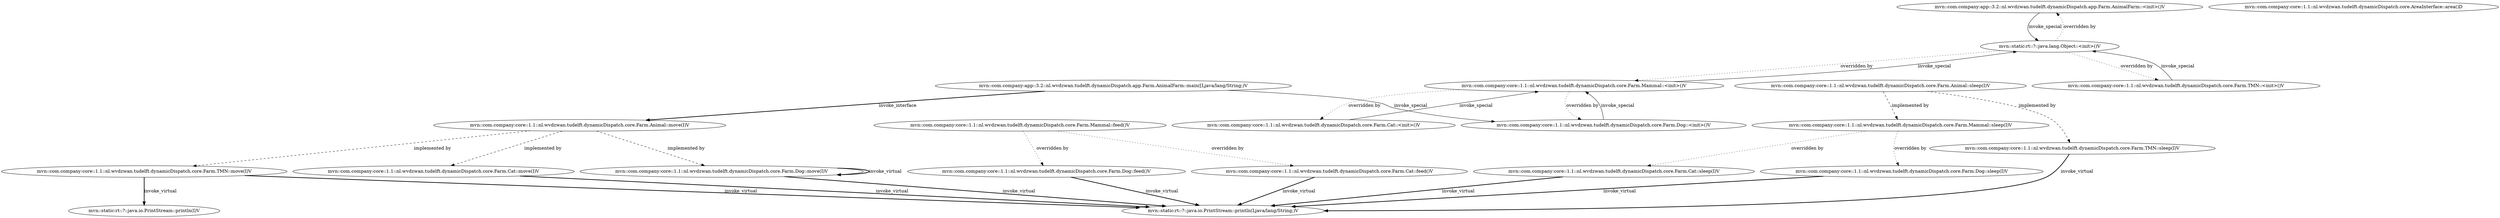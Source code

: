 strict digraph G {
  overlap=false;
  ranksep=1;
  "mvn::com.company:app::3.2::nl.wvdzwan.tudelft.dynamicDispatch.app.Farm.AnimalFarm::<init>()V" [ label="mvn::com.company:app::3.2::nl.wvdzwan.tudelft.dynamicDispatch.app.Farm.AnimalFarm::<init>()V" type="Implementation" ];
  "mvn::static:rt::?::java.lang.Object::<init>()V" [ label="mvn::static:rt::?::java.lang.Object::<init>()V" ];
  "mvn::com.company:app::3.2::nl.wvdzwan.tudelft.dynamicDispatch.app.Farm.AnimalFarm::main([Ljava/lang/String;)V" [ label="mvn::com.company:app::3.2::nl.wvdzwan.tudelft.dynamicDispatch.app.Farm.AnimalFarm::main([Ljava/lang/String;)V" type="Implementation" ];
  "mvn::static:rt::?::java.lang.Object::<init>()V" [ label="mvn::static:rt::?::java.lang.Object::<init>()V" ];
  "mvn::com.company:core::1.1::nl.wvdzwan.tudelft.dynamicDispatch.core.Farm.Dog::<init>()V" [ label="mvn::com.company:core::1.1::nl.wvdzwan.tudelft.dynamicDispatch.core.Farm.Dog::<init>()V" ];
  "mvn::com.company:core::1.1::nl.wvdzwan.tudelft.dynamicDispatch.core.Farm.Animal::move(I)V" [ label="mvn::com.company:core::1.1::nl.wvdzwan.tudelft.dynamicDispatch.core.Farm.Animal::move(I)V" ];
  "mvn::static:rt::?::java.lang.Object::<init>()V" -> "mvn::com.company:app::3.2::nl.wvdzwan.tudelft.dynamicDispatch.app.Farm.AnimalFarm::<init>()V" [ label="overridden by" style="dotted" ];
  "mvn::com.company:app::3.2::nl.wvdzwan.tudelft.dynamicDispatch.app.Farm.AnimalFarm::<init>()V" -> "mvn::static:rt::?::java.lang.Object::<init>()V" [ label="invoke_special" ];
  "mvn::com.company:app::3.2::nl.wvdzwan.tudelft.dynamicDispatch.app.Farm.AnimalFarm::main([Ljava/lang/String;)V" -> "mvn::com.company:core::1.1::nl.wvdzwan.tudelft.dynamicDispatch.core.Farm.Dog::<init>()V" [ label="invoke_special" ];
  "mvn::com.company:app::3.2::nl.wvdzwan.tudelft.dynamicDispatch.app.Farm.AnimalFarm::main([Ljava/lang/String;)V" -> "mvn::com.company:core::1.1::nl.wvdzwan.tudelft.dynamicDispatch.core.Farm.Animal::move(I)V" [ label="invoke_interface" style="bold" ];
  overlap=false;
  ranksep=1;
  "mvn::com.company:core::1.1::nl.wvdzwan.tudelft.dynamicDispatch.core.AreaInterface::area()D" [ label="mvn::com.company:core::1.1::nl.wvdzwan.tudelft.dynamicDispatch.core.AreaInterface::area()D" type="Interface" ];
  "mvn::com.company:core::1.1::nl.wvdzwan.tudelft.dynamicDispatch.core.Farm.Dog::<init>()V" [ label="mvn::com.company:core::1.1::nl.wvdzwan.tudelft.dynamicDispatch.core.Farm.Dog::<init>()V" type="Implementation" ];
  "mvn::com.company:core::1.1::nl.wvdzwan.tudelft.dynamicDispatch.core.Farm.Mammal::<init>()V" [ label="mvn::com.company:core::1.1::nl.wvdzwan.tudelft.dynamicDispatch.core.Farm.Mammal::<init>()V" type="Implementation" ];
  "mvn::com.company:core::1.1::nl.wvdzwan.tudelft.dynamicDispatch.core.Farm.Dog::feed()V" [ label="mvn::com.company:core::1.1::nl.wvdzwan.tudelft.dynamicDispatch.core.Farm.Dog::feed()V" type="Implementation" ];
  "mvn::com.company:core::1.1::nl.wvdzwan.tudelft.dynamicDispatch.core.Farm.Mammal::feed()V" [ label="mvn::com.company:core::1.1::nl.wvdzwan.tudelft.dynamicDispatch.core.Farm.Mammal::feed()V" type="Abstract" ];
  "mvn::com.company:core::1.1::nl.wvdzwan.tudelft.dynamicDispatch.core.Farm.Dog::move(I)V" [ label="mvn::com.company:core::1.1::nl.wvdzwan.tudelft.dynamicDispatch.core.Farm.Dog::move(I)V" type="Implementation" ];
  "mvn::com.company:core::1.1::nl.wvdzwan.tudelft.dynamicDispatch.core.Farm.Animal::move(I)V" [ label="mvn::com.company:core::1.1::nl.wvdzwan.tudelft.dynamicDispatch.core.Farm.Animal::move(I)V" type="Interface" ];
  "mvn::com.company:core::1.1::nl.wvdzwan.tudelft.dynamicDispatch.core.Farm.Dog::sleep(I)V" [ label="mvn::com.company:core::1.1::nl.wvdzwan.tudelft.dynamicDispatch.core.Farm.Dog::sleep(I)V" type="Implementation" ];
  "mvn::com.company:core::1.1::nl.wvdzwan.tudelft.dynamicDispatch.core.Farm.Mammal::sleep(I)V" [ label="mvn::com.company:core::1.1::nl.wvdzwan.tudelft.dynamicDispatch.core.Farm.Mammal::sleep(I)V" type="Abstract" ];
  "mvn::com.company:core::1.1::nl.wvdzwan.tudelft.dynamicDispatch.core.Farm.TMN::<init>()V" [ label="mvn::com.company:core::1.1::nl.wvdzwan.tudelft.dynamicDispatch.core.Farm.TMN::<init>()V" type="Implementation" ];
  "mvn::static:rt::?::java.lang.Object::<init>()V" [ label="mvn::static:rt::?::java.lang.Object::<init>()V" ];
  "mvn::com.company:core::1.1::nl.wvdzwan.tudelft.dynamicDispatch.core.Farm.TMN::move(I)V" [ label="mvn::com.company:core::1.1::nl.wvdzwan.tudelft.dynamicDispatch.core.Farm.TMN::move(I)V" type="Implementation" ];
  "mvn::com.company:core::1.1::nl.wvdzwan.tudelft.dynamicDispatch.core.Farm.TMN::sleep(I)V" [ label="mvn::com.company:core::1.1::nl.wvdzwan.tudelft.dynamicDispatch.core.Farm.TMN::sleep(I)V" type="Implementation" ];
  "mvn::com.company:core::1.1::nl.wvdzwan.tudelft.dynamicDispatch.core.Farm.Animal::sleep(I)V" [ label="mvn::com.company:core::1.1::nl.wvdzwan.tudelft.dynamicDispatch.core.Farm.Animal::sleep(I)V" type="Interface" ];
  "mvn::com.company:core::1.1::nl.wvdzwan.tudelft.dynamicDispatch.core.Farm.Cat::<init>()V" [ label="mvn::com.company:core::1.1::nl.wvdzwan.tudelft.dynamicDispatch.core.Farm.Cat::<init>()V" type="Implementation" ];
  "mvn::com.company:core::1.1::nl.wvdzwan.tudelft.dynamicDispatch.core.Farm.Cat::feed()V" [ label="mvn::com.company:core::1.1::nl.wvdzwan.tudelft.dynamicDispatch.core.Farm.Cat::feed()V" type="Implementation" ];
  "mvn::com.company:core::1.1::nl.wvdzwan.tudelft.dynamicDispatch.core.Farm.Cat::move(I)V" [ label="mvn::com.company:core::1.1::nl.wvdzwan.tudelft.dynamicDispatch.core.Farm.Cat::move(I)V" type="Implementation" ];
  "mvn::com.company:core::1.1::nl.wvdzwan.tudelft.dynamicDispatch.core.Farm.Cat::sleep(I)V" [ label="mvn::com.company:core::1.1::nl.wvdzwan.tudelft.dynamicDispatch.core.Farm.Cat::sleep(I)V" type="Implementation" ];
  "mvn::static:rt::?::java.io.PrintStream::println(Ljava/lang/String;)V" [ label="mvn::static:rt::?::java.io.PrintStream::println(Ljava/lang/String;)V" ];
  "mvn::static:rt::?::java.lang.Object::<init>()V" [ label="mvn::static:rt::?::java.lang.Object::<init>()V" ];
  "mvn::static:rt::?::java.io.PrintStream::println(I)V" [ label="mvn::static:rt::?::java.io.PrintStream::println(I)V" ];
  "mvn::com.company:core::1.1::nl.wvdzwan.tudelft.dynamicDispatch.core.Farm.Mammal::<init>()V" -> "mvn::com.company:core::1.1::nl.wvdzwan.tudelft.dynamicDispatch.core.Farm.Dog::<init>()V" [ label="overridden by" style="dotted" ];
  "mvn::com.company:core::1.1::nl.wvdzwan.tudelft.dynamicDispatch.core.Farm.Mammal::feed()V" -> "mvn::com.company:core::1.1::nl.wvdzwan.tudelft.dynamicDispatch.core.Farm.Dog::feed()V" [ label="overridden by" style="dotted" ];
  "mvn::com.company:core::1.1::nl.wvdzwan.tudelft.dynamicDispatch.core.Farm.Animal::move(I)V" -> "mvn::com.company:core::1.1::nl.wvdzwan.tudelft.dynamicDispatch.core.Farm.Dog::move(I)V" [ label="implemented by" style="dashed" ];
  "mvn::com.company:core::1.1::nl.wvdzwan.tudelft.dynamicDispatch.core.Farm.Mammal::sleep(I)V" -> "mvn::com.company:core::1.1::nl.wvdzwan.tudelft.dynamicDispatch.core.Farm.Dog::sleep(I)V" [ label="overridden by" style="dotted" ];
  "mvn::static:rt::?::java.lang.Object::<init>()V" -> "mvn::com.company:core::1.1::nl.wvdzwan.tudelft.dynamicDispatch.core.Farm.TMN::<init>()V" [ label="overridden by" style="dotted" ];
  "mvn::com.company:core::1.1::nl.wvdzwan.tudelft.dynamicDispatch.core.Farm.Animal::move(I)V" -> "mvn::com.company:core::1.1::nl.wvdzwan.tudelft.dynamicDispatch.core.Farm.TMN::move(I)V" [ label="implemented by" style="dashed" ];
  "mvn::com.company:core::1.1::nl.wvdzwan.tudelft.dynamicDispatch.core.Farm.Animal::sleep(I)V" -> "mvn::com.company:core::1.1::nl.wvdzwan.tudelft.dynamicDispatch.core.Farm.TMN::sleep(I)V" [ label="implemented by" style="dashed" ];
  "mvn::static:rt::?::java.lang.Object::<init>()V" -> "mvn::com.company:core::1.1::nl.wvdzwan.tudelft.dynamicDispatch.core.Farm.Mammal::<init>()V" [ label="overridden by" style="dotted" ];
  "mvn::com.company:core::1.1::nl.wvdzwan.tudelft.dynamicDispatch.core.Farm.Animal::sleep(I)V" -> "mvn::com.company:core::1.1::nl.wvdzwan.tudelft.dynamicDispatch.core.Farm.Mammal::sleep(I)V" [ label="implemented by" style="dashed" ];
  "mvn::com.company:core::1.1::nl.wvdzwan.tudelft.dynamicDispatch.core.Farm.Mammal::<init>()V" -> "mvn::com.company:core::1.1::nl.wvdzwan.tudelft.dynamicDispatch.core.Farm.Cat::<init>()V" [ label="overridden by" style="dotted" ];
  "mvn::com.company:core::1.1::nl.wvdzwan.tudelft.dynamicDispatch.core.Farm.Mammal::feed()V" -> "mvn::com.company:core::1.1::nl.wvdzwan.tudelft.dynamicDispatch.core.Farm.Cat::feed()V" [ label="overridden by" style="dotted" ];
  "mvn::com.company:core::1.1::nl.wvdzwan.tudelft.dynamicDispatch.core.Farm.Animal::move(I)V" -> "mvn::com.company:core::1.1::nl.wvdzwan.tudelft.dynamicDispatch.core.Farm.Cat::move(I)V" [ label="implemented by" style="dashed" ];
  "mvn::com.company:core::1.1::nl.wvdzwan.tudelft.dynamicDispatch.core.Farm.Mammal::sleep(I)V" -> "mvn::com.company:core::1.1::nl.wvdzwan.tudelft.dynamicDispatch.core.Farm.Cat::sleep(I)V" [ label="overridden by" style="dotted" ];
  "mvn::com.company:core::1.1::nl.wvdzwan.tudelft.dynamicDispatch.core.Farm.Cat::<init>()V" -> "mvn::com.company:core::1.1::nl.wvdzwan.tudelft.dynamicDispatch.core.Farm.Mammal::<init>()V" [ label="invoke_special" ];
  "mvn::com.company:core::1.1::nl.wvdzwan.tudelft.dynamicDispatch.core.Farm.Cat::feed()V" -> "mvn::static:rt::?::java.io.PrintStream::println(Ljava/lang/String;)V" [ label="invoke_virtual" style="bold" ];
  "mvn::com.company:core::1.1::nl.wvdzwan.tudelft.dynamicDispatch.core.Farm.Cat::move(I)V" -> "mvn::static:rt::?::java.io.PrintStream::println(Ljava/lang/String;)V" [ label="invoke_virtual" style="bold" ];
  "mvn::com.company:core::1.1::nl.wvdzwan.tudelft.dynamicDispatch.core.Farm.Cat::sleep(I)V" -> "mvn::static:rt::?::java.io.PrintStream::println(Ljava/lang/String;)V" [ label="invoke_virtual" style="bold" ];
  "mvn::com.company:core::1.1::nl.wvdzwan.tudelft.dynamicDispatch.core.Farm.Mammal::<init>()V" -> "mvn::static:rt::?::java.lang.Object::<init>()V" [ label="invoke_special" ];
  "mvn::com.company:core::1.1::nl.wvdzwan.tudelft.dynamicDispatch.core.Farm.Dog::<init>()V" -> "mvn::com.company:core::1.1::nl.wvdzwan.tudelft.dynamicDispatch.core.Farm.Mammal::<init>()V" [ label="invoke_special" ];
  "mvn::com.company:core::1.1::nl.wvdzwan.tudelft.dynamicDispatch.core.Farm.Dog::feed()V" -> "mvn::static:rt::?::java.io.PrintStream::println(Ljava/lang/String;)V" [ label="invoke_virtual" style="bold" ];
  "mvn::com.company:core::1.1::nl.wvdzwan.tudelft.dynamicDispatch.core.Farm.Dog::move(I)V" -> "mvn::static:rt::?::java.io.PrintStream::println(Ljava/lang/String;)V" [ label="invoke_virtual" style="bold" ];
  "mvn::com.company:core::1.1::nl.wvdzwan.tudelft.dynamicDispatch.core.Farm.Dog::move(I)V" -> "mvn::com.company:core::1.1::nl.wvdzwan.tudelft.dynamicDispatch.core.Farm.Dog::move(I)V" [ label="invoke_virtual" style="bold" ];
  "mvn::com.company:core::1.1::nl.wvdzwan.tudelft.dynamicDispatch.core.Farm.Dog::sleep(I)V" -> "mvn::static:rt::?::java.io.PrintStream::println(Ljava/lang/String;)V" [ label="invoke_virtual" style="bold" ];
  "mvn::com.company:core::1.1::nl.wvdzwan.tudelft.dynamicDispatch.core.Farm.TMN::<init>()V" -> "mvn::static:rt::?::java.lang.Object::<init>()V" [ label="invoke_special" ];
  "mvn::com.company:core::1.1::nl.wvdzwan.tudelft.dynamicDispatch.core.Farm.TMN::move(I)V" -> "mvn::static:rt::?::java.io.PrintStream::println(Ljava/lang/String;)V" [ label="invoke_virtual" style="bold" ];
  "mvn::com.company:core::1.1::nl.wvdzwan.tudelft.dynamicDispatch.core.Farm.TMN::move(I)V" -> "mvn::static:rt::?::java.io.PrintStream::println(I)V" [ label="invoke_virtual" style="bold" ];
  "mvn::com.company:core::1.1::nl.wvdzwan.tudelft.dynamicDispatch.core.Farm.TMN::sleep(I)V" -> "mvn::static:rt::?::java.io.PrintStream::println(Ljava/lang/String;)V" [ label="invoke_virtual" style="bold" ];
}